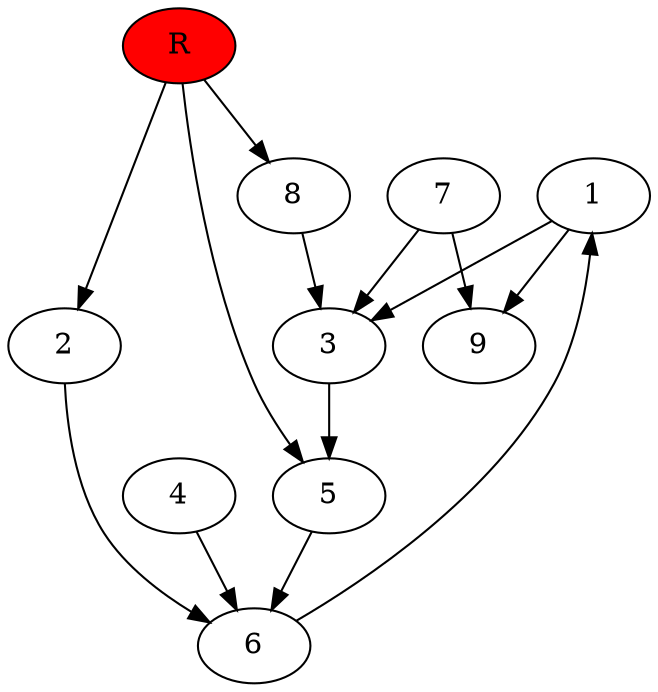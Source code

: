 digraph prb27763 {
	1
	2
	3
	4
	5
	6
	7
	8
	R [fillcolor="#ff0000" style=filled]
	1 -> 3
	1 -> 9
	2 -> 6
	3 -> 5
	4 -> 6
	5 -> 6
	6 -> 1
	7 -> 3
	7 -> 9
	8 -> 3
	R -> 2
	R -> 5
	R -> 8
}

